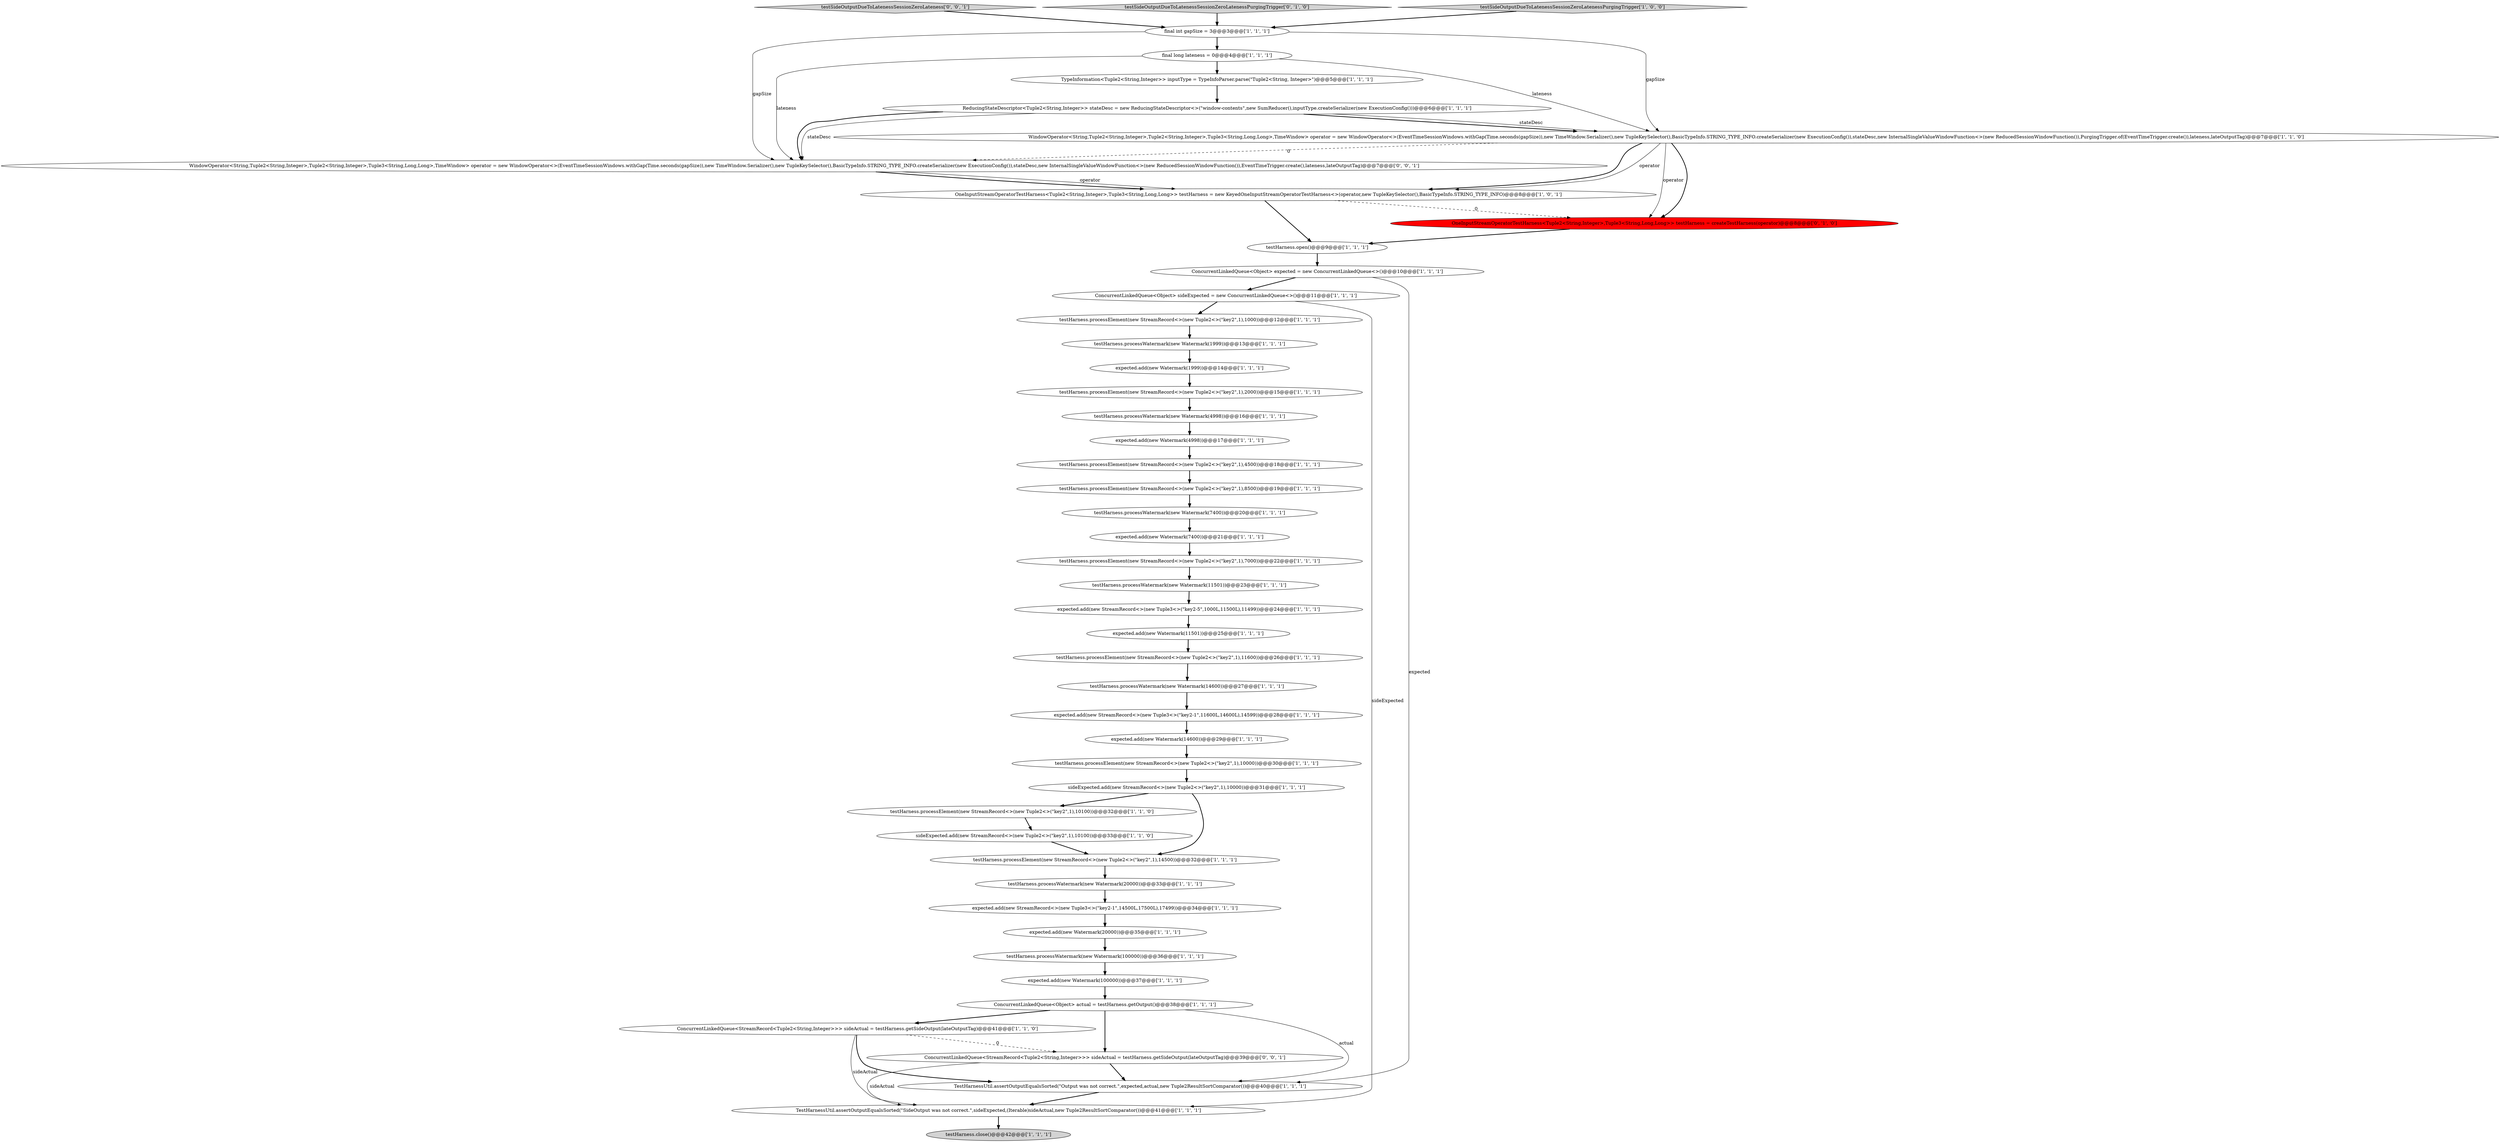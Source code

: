 digraph {
46 [style = filled, label = "testSideOutputDueToLatenessSessionZeroLateness['0', '0', '1']", fillcolor = lightgray, shape = diamond image = "AAA0AAABBB3BBB"];
44 [style = filled, label = "testSideOutputDueToLatenessSessionZeroLatenessPurgingTrigger['0', '1', '0']", fillcolor = lightgray, shape = diamond image = "AAA0AAABBB2BBB"];
41 [style = filled, label = "testHarness.processElement(new StreamRecord<>(new Tuple2<>(\"key2\",1),4500))@@@18@@@['1', '1', '1']", fillcolor = white, shape = ellipse image = "AAA0AAABBB1BBB"];
7 [style = filled, label = "testHarness.open()@@@9@@@['1', '1', '1']", fillcolor = white, shape = ellipse image = "AAA0AAABBB1BBB"];
8 [style = filled, label = "expected.add(new Watermark(14600))@@@29@@@['1', '1', '1']", fillcolor = white, shape = ellipse image = "AAA0AAABBB1BBB"];
34 [style = filled, label = "sideExpected.add(new StreamRecord<>(new Tuple2<>(\"key2\",1),10000))@@@31@@@['1', '1', '1']", fillcolor = white, shape = ellipse image = "AAA0AAABBB1BBB"];
38 [style = filled, label = "final int gapSize = 3@@@3@@@['1', '1', '1']", fillcolor = white, shape = ellipse image = "AAA0AAABBB1BBB"];
25 [style = filled, label = "testHarness.processElement(new StreamRecord<>(new Tuple2<>(\"key2\",1),10000))@@@30@@@['1', '1', '1']", fillcolor = white, shape = ellipse image = "AAA0AAABBB1BBB"];
33 [style = filled, label = "testHarness.processWatermark(new Watermark(4998))@@@16@@@['1', '1', '1']", fillcolor = white, shape = ellipse image = "AAA0AAABBB1BBB"];
39 [style = filled, label = "testHarness.close()@@@42@@@['1', '1', '1']", fillcolor = lightgray, shape = ellipse image = "AAA0AAABBB1BBB"];
2 [style = filled, label = "expected.add(new Watermark(100000))@@@37@@@['1', '1', '1']", fillcolor = white, shape = ellipse image = "AAA0AAABBB1BBB"];
22 [style = filled, label = "testHarness.processElement(new StreamRecord<>(new Tuple2<>(\"key2\",1),14500))@@@32@@@['1', '1', '1']", fillcolor = white, shape = ellipse image = "AAA0AAABBB1BBB"];
13 [style = filled, label = "expected.add(new Watermark(20000))@@@35@@@['1', '1', '1']", fillcolor = white, shape = ellipse image = "AAA0AAABBB1BBB"];
26 [style = filled, label = "ReducingStateDescriptor<Tuple2<String,Integer>> stateDesc = new ReducingStateDescriptor<>(\"window-contents\",new SumReducer(),inputType.createSerializer(new ExecutionConfig()))@@@6@@@['1', '1', '1']", fillcolor = white, shape = ellipse image = "AAA0AAABBB1BBB"];
35 [style = filled, label = "expected.add(new StreamRecord<>(new Tuple3<>(\"key2-1\",14500L,17500L),17499))@@@34@@@['1', '1', '1']", fillcolor = white, shape = ellipse image = "AAA0AAABBB1BBB"];
9 [style = filled, label = "sideExpected.add(new StreamRecord<>(new Tuple2<>(\"key2\",1),10100))@@@33@@@['1', '1', '0']", fillcolor = white, shape = ellipse image = "AAA0AAABBB1BBB"];
17 [style = filled, label = "ConcurrentLinkedQueue<Object> actual = testHarness.getOutput()@@@38@@@['1', '1', '1']", fillcolor = white, shape = ellipse image = "AAA0AAABBB1BBB"];
36 [style = filled, label = "testHarness.processElement(new StreamRecord<>(new Tuple2<>(\"key2\",1),2000))@@@15@@@['1', '1', '1']", fillcolor = white, shape = ellipse image = "AAA0AAABBB1BBB"];
10 [style = filled, label = "expected.add(new Watermark(1999))@@@14@@@['1', '1', '1']", fillcolor = white, shape = ellipse image = "AAA0AAABBB1BBB"];
28 [style = filled, label = "ConcurrentLinkedQueue<Object> sideExpected = new ConcurrentLinkedQueue<>()@@@11@@@['1', '1', '1']", fillcolor = white, shape = ellipse image = "AAA0AAABBB1BBB"];
27 [style = filled, label = "testHarness.processElement(new StreamRecord<>(new Tuple2<>(\"key2\",1),1000))@@@12@@@['1', '1', '1']", fillcolor = white, shape = ellipse image = "AAA0AAABBB1BBB"];
19 [style = filled, label = "testHarness.processWatermark(new Watermark(14600))@@@27@@@['1', '1', '1']", fillcolor = white, shape = ellipse image = "AAA0AAABBB1BBB"];
43 [style = filled, label = "OneInputStreamOperatorTestHarness<Tuple2<String,Integer>,Tuple3<String,Long,Long>> testHarness = createTestHarness(operator)@@@8@@@['0', '1', '0']", fillcolor = red, shape = ellipse image = "AAA1AAABBB2BBB"];
0 [style = filled, label = "expected.add(new Watermark(4998))@@@17@@@['1', '1', '1']", fillcolor = white, shape = ellipse image = "AAA0AAABBB1BBB"];
3 [style = filled, label = "WindowOperator<String,Tuple2<String,Integer>,Tuple2<String,Integer>,Tuple3<String,Long,Long>,TimeWindow> operator = new WindowOperator<>(EventTimeSessionWindows.withGap(Time.seconds(gapSize)),new TimeWindow.Serializer(),new TupleKeySelector(),BasicTypeInfo.STRING_TYPE_INFO.createSerializer(new ExecutionConfig()),stateDesc,new InternalSingleValueWindowFunction<>(new ReducedSessionWindowFunction()),PurgingTrigger.of(EventTimeTrigger.create()),lateness,lateOutputTag)@@@7@@@['1', '1', '0']", fillcolor = white, shape = ellipse image = "AAA0AAABBB1BBB"];
1 [style = filled, label = "testHarness.processWatermark(new Watermark(20000))@@@33@@@['1', '1', '1']", fillcolor = white, shape = ellipse image = "AAA0AAABBB1BBB"];
29 [style = filled, label = "testHarness.processWatermark(new Watermark(7400))@@@20@@@['1', '1', '1']", fillcolor = white, shape = ellipse image = "AAA0AAABBB1BBB"];
5 [style = filled, label = "testHarness.processWatermark(new Watermark(100000))@@@36@@@['1', '1', '1']", fillcolor = white, shape = ellipse image = "AAA0AAABBB1BBB"];
14 [style = filled, label = "final long lateness = 0@@@4@@@['1', '1', '1']", fillcolor = white, shape = ellipse image = "AAA0AAABBB1BBB"];
16 [style = filled, label = "ConcurrentLinkedQueue<Object> expected = new ConcurrentLinkedQueue<>()@@@10@@@['1', '1', '1']", fillcolor = white, shape = ellipse image = "AAA0AAABBB1BBB"];
23 [style = filled, label = "expected.add(new StreamRecord<>(new Tuple3<>(\"key2-5\",1000L,11500L),11499))@@@24@@@['1', '1', '1']", fillcolor = white, shape = ellipse image = "AAA0AAABBB1BBB"];
32 [style = filled, label = "TestHarnessUtil.assertOutputEqualsSorted(\"SideOutput was not correct.\",sideExpected,(Iterable)sideActual,new Tuple2ResultSortComparator())@@@41@@@['1', '1', '1']", fillcolor = white, shape = ellipse image = "AAA0AAABBB1BBB"];
30 [style = filled, label = "testHarness.processWatermark(new Watermark(11501))@@@23@@@['1', '1', '1']", fillcolor = white, shape = ellipse image = "AAA0AAABBB1BBB"];
40 [style = filled, label = "expected.add(new StreamRecord<>(new Tuple3<>(\"key2-1\",11600L,14600L),14599))@@@28@@@['1', '1', '1']", fillcolor = white, shape = ellipse image = "AAA0AAABBB1BBB"];
20 [style = filled, label = "expected.add(new Watermark(11501))@@@25@@@['1', '1', '1']", fillcolor = white, shape = ellipse image = "AAA0AAABBB1BBB"];
4 [style = filled, label = "testHarness.processElement(new StreamRecord<>(new Tuple2<>(\"key2\",1),11600))@@@26@@@['1', '1', '1']", fillcolor = white, shape = ellipse image = "AAA0AAABBB1BBB"];
47 [style = filled, label = "ConcurrentLinkedQueue<StreamRecord<Tuple2<String,Integer>>> sideActual = testHarness.getSideOutput(lateOutputTag)@@@39@@@['0', '0', '1']", fillcolor = white, shape = ellipse image = "AAA0AAABBB3BBB"];
12 [style = filled, label = "expected.add(new Watermark(7400))@@@21@@@['1', '1', '1']", fillcolor = white, shape = ellipse image = "AAA0AAABBB1BBB"];
15 [style = filled, label = "testSideOutputDueToLatenessSessionZeroLatenessPurgingTrigger['1', '0', '0']", fillcolor = lightgray, shape = diamond image = "AAA0AAABBB1BBB"];
24 [style = filled, label = "TypeInformation<Tuple2<String,Integer>> inputType = TypeInfoParser.parse(\"Tuple2<String, Integer>\")@@@5@@@['1', '1', '1']", fillcolor = white, shape = ellipse image = "AAA0AAABBB1BBB"];
31 [style = filled, label = "TestHarnessUtil.assertOutputEqualsSorted(\"Output was not correct.\",expected,actual,new Tuple2ResultSortComparator())@@@40@@@['1', '1', '1']", fillcolor = white, shape = ellipse image = "AAA0AAABBB1BBB"];
18 [style = filled, label = "testHarness.processElement(new StreamRecord<>(new Tuple2<>(\"key2\",1),7000))@@@22@@@['1', '1', '1']", fillcolor = white, shape = ellipse image = "AAA0AAABBB1BBB"];
21 [style = filled, label = "OneInputStreamOperatorTestHarness<Tuple2<String,Integer>,Tuple3<String,Long,Long>> testHarness = new KeyedOneInputStreamOperatorTestHarness<>(operator,new TupleKeySelector(),BasicTypeInfo.STRING_TYPE_INFO)@@@8@@@['1', '0', '1']", fillcolor = white, shape = ellipse image = "AAA0AAABBB1BBB"];
42 [style = filled, label = "testHarness.processElement(new StreamRecord<>(new Tuple2<>(\"key2\",1),10100))@@@32@@@['1', '1', '0']", fillcolor = white, shape = ellipse image = "AAA0AAABBB1BBB"];
45 [style = filled, label = "WindowOperator<String,Tuple2<String,Integer>,Tuple2<String,Integer>,Tuple3<String,Long,Long>,TimeWindow> operator = new WindowOperator<>(EventTimeSessionWindows.withGap(Time.seconds(gapSize)),new TimeWindow.Serializer(),new TupleKeySelector(),BasicTypeInfo.STRING_TYPE_INFO.createSerializer(new ExecutionConfig()),stateDesc,new InternalSingleValueWindowFunction<>(new ReducedSessionWindowFunction()),EventTimeTrigger.create(),lateness,lateOutputTag)@@@7@@@['0', '0', '1']", fillcolor = white, shape = ellipse image = "AAA0AAABBB3BBB"];
6 [style = filled, label = "ConcurrentLinkedQueue<StreamRecord<Tuple2<String,Integer>>> sideActual = testHarness.getSideOutput(lateOutputTag)@@@41@@@['1', '1', '0']", fillcolor = white, shape = ellipse image = "AAA0AAABBB1BBB"];
37 [style = filled, label = "testHarness.processWatermark(new Watermark(1999))@@@13@@@['1', '1', '1']", fillcolor = white, shape = ellipse image = "AAA0AAABBB1BBB"];
11 [style = filled, label = "testHarness.processElement(new StreamRecord<>(new Tuple2<>(\"key2\",1),8500))@@@19@@@['1', '1', '1']", fillcolor = white, shape = ellipse image = "AAA0AAABBB1BBB"];
9->22 [style = bold, label=""];
2->17 [style = bold, label=""];
6->32 [style = solid, label="sideActual"];
14->24 [style = bold, label=""];
15->38 [style = bold, label=""];
16->31 [style = solid, label="expected"];
23->20 [style = bold, label=""];
46->38 [style = bold, label=""];
21->43 [style = dashed, label="0"];
38->3 [style = solid, label="gapSize"];
25->34 [style = bold, label=""];
17->6 [style = bold, label=""];
37->10 [style = bold, label=""];
26->3 [style = bold, label=""];
31->32 [style = bold, label=""];
17->47 [style = bold, label=""];
47->31 [style = bold, label=""];
26->3 [style = solid, label="stateDesc"];
30->23 [style = bold, label=""];
4->19 [style = bold, label=""];
42->9 [style = bold, label=""];
14->45 [style = solid, label="lateness"];
11->29 [style = bold, label=""];
18->30 [style = bold, label=""];
1->35 [style = bold, label=""];
34->42 [style = bold, label=""];
41->11 [style = bold, label=""];
36->33 [style = bold, label=""];
44->38 [style = bold, label=""];
10->36 [style = bold, label=""];
38->14 [style = bold, label=""];
20->4 [style = bold, label=""];
34->22 [style = bold, label=""];
43->7 [style = bold, label=""];
14->3 [style = solid, label="lateness"];
33->0 [style = bold, label=""];
0->41 [style = bold, label=""];
24->26 [style = bold, label=""];
27->37 [style = bold, label=""];
5->2 [style = bold, label=""];
29->12 [style = bold, label=""];
6->31 [style = bold, label=""];
16->28 [style = bold, label=""];
26->45 [style = solid, label="stateDesc"];
47->32 [style = solid, label="sideActual"];
3->45 [style = dashed, label="0"];
7->16 [style = bold, label=""];
12->18 [style = bold, label=""];
13->5 [style = bold, label=""];
21->7 [style = bold, label=""];
3->21 [style = bold, label=""];
45->21 [style = bold, label=""];
32->39 [style = bold, label=""];
3->43 [style = bold, label=""];
26->45 [style = bold, label=""];
17->31 [style = solid, label="actual"];
28->27 [style = bold, label=""];
22->1 [style = bold, label=""];
38->45 [style = solid, label="gapSize"];
19->40 [style = bold, label=""];
45->21 [style = solid, label="operator"];
35->13 [style = bold, label=""];
3->21 [style = solid, label="operator"];
8->25 [style = bold, label=""];
28->32 [style = solid, label="sideExpected"];
40->8 [style = bold, label=""];
3->43 [style = solid, label="operator"];
6->47 [style = dashed, label="0"];
}
